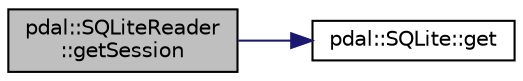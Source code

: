 digraph "pdal::SQLiteReader::getSession"
{
  edge [fontname="Helvetica",fontsize="10",labelfontname="Helvetica",labelfontsize="10"];
  node [fontname="Helvetica",fontsize="10",shape=record];
  rankdir="LR";
  Node1 [label="pdal::SQLiteReader\l::getSession",height=0.2,width=0.4,color="black", fillcolor="grey75", style="filled", fontcolor="black"];
  Node1 -> Node2 [color="midnightblue",fontsize="10",style="solid",fontname="Helvetica"];
  Node2 [label="pdal::SQLite::get",height=0.2,width=0.4,color="black", fillcolor="white", style="filled",URL="$classpdal_1_1SQLite.html#a45029783a06cf4d455673f1e05090c94"];
}
